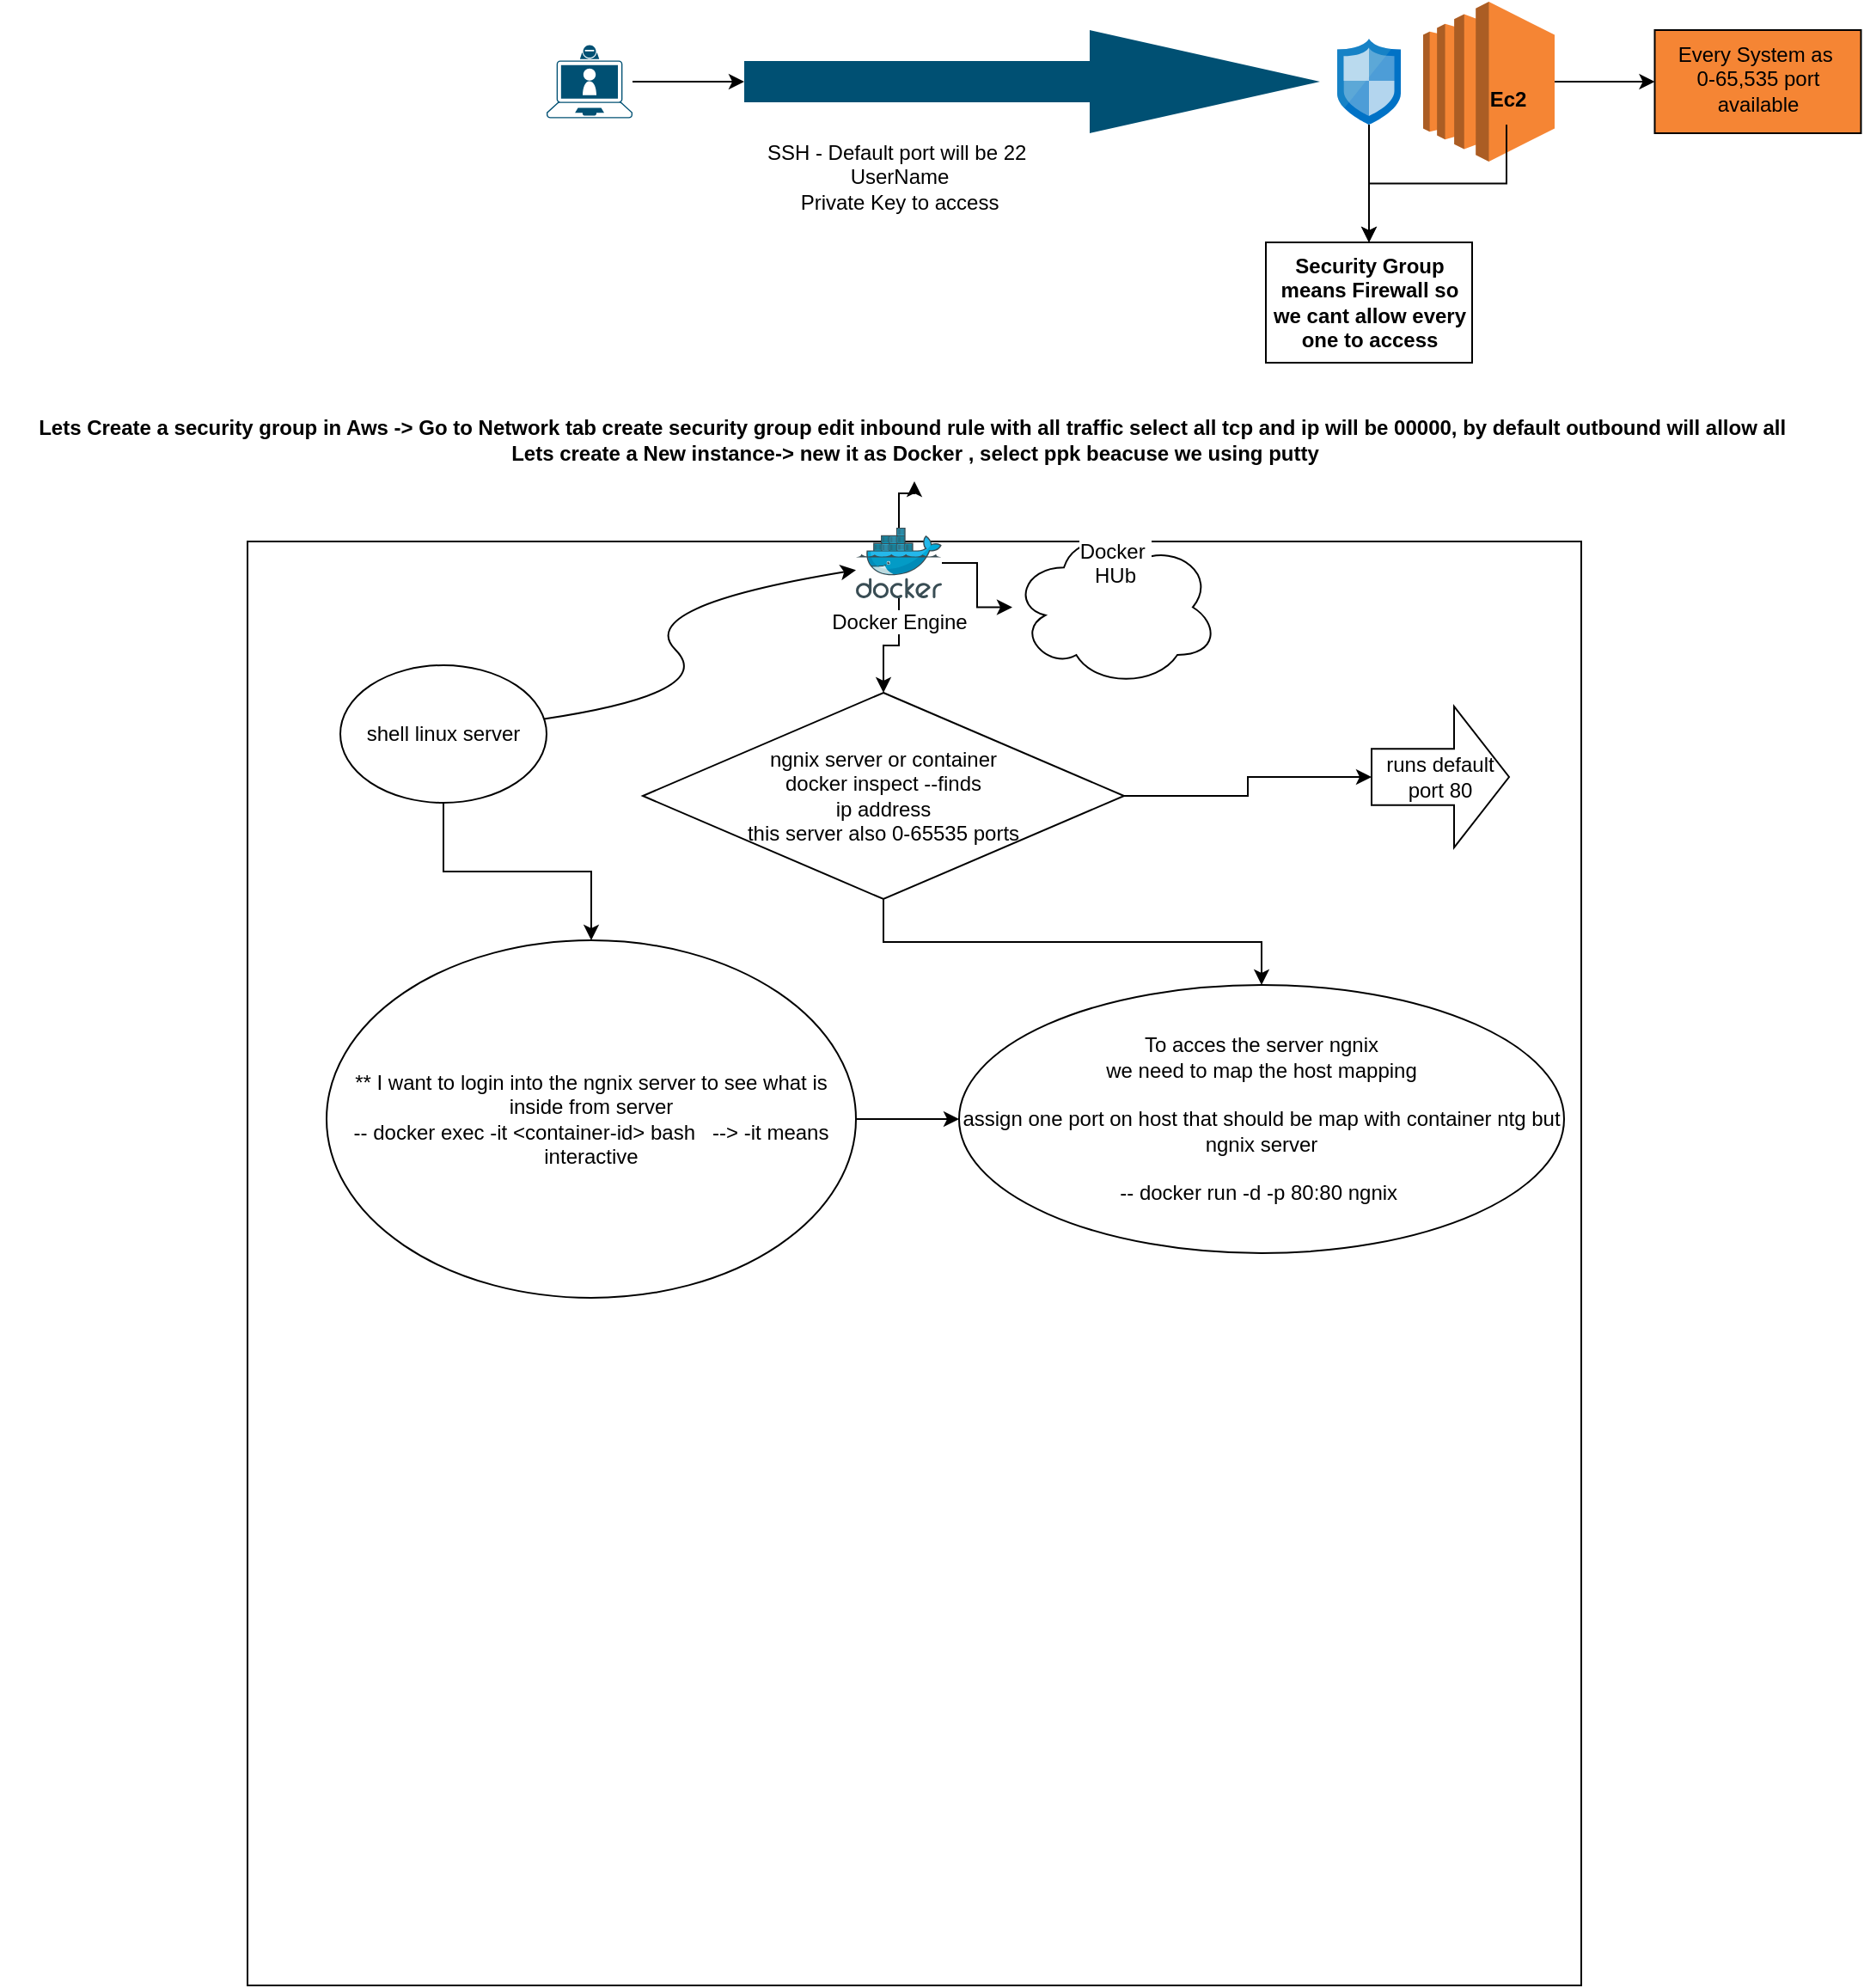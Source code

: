 <mxfile version="21.0.4" type="github">
  <diagram name="Page-1" id="L6VVG-bHco9pqmqwcU4Q">
    <mxGraphModel dx="1877" dy="491" grid="1" gridSize="8" guides="1" tooltips="1" connect="1" arrows="1" fold="1" page="1" pageScale="1" pageWidth="827" pageHeight="1169" math="0" shadow="0">
      <root>
        <mxCell id="0" />
        <mxCell id="1" parent="0" />
        <mxCell id="pfIPBjNjW6CxKwXD6fMm-16" value="" style="edgeStyle=orthogonalEdgeStyle;rounded=0;orthogonalLoop=1;jettySize=auto;html=1;" edge="1" parent="1" source="pfIPBjNjW6CxKwXD6fMm-1" target="pfIPBjNjW6CxKwXD6fMm-15">
          <mxGeometry relative="1" as="geometry" />
        </mxCell>
        <mxCell id="pfIPBjNjW6CxKwXD6fMm-1" value="" style="outlineConnect=0;dashed=0;verticalLabelPosition=bottom;verticalAlign=top;align=center;html=1;shape=mxgraph.aws3.ec2;fillColor=#F58534;gradientColor=none;" vertex="1" parent="1">
          <mxGeometry x="710" y="30" width="76.5" height="93" as="geometry" />
        </mxCell>
        <mxCell id="pfIPBjNjW6CxKwXD6fMm-14" value="" style="edgeStyle=orthogonalEdgeStyle;rounded=0;orthogonalLoop=1;jettySize=auto;html=1;" edge="1" parent="1" source="pfIPBjNjW6CxKwXD6fMm-2" target="pfIPBjNjW6CxKwXD6fMm-4">
          <mxGeometry relative="1" as="geometry" />
        </mxCell>
        <mxCell id="pfIPBjNjW6CxKwXD6fMm-2" value="&lt;b&gt;Ec2&lt;/b&gt;" style="text;html=1;align=center;verticalAlign=middle;resizable=0;points=[];autosize=1;strokeColor=none;fillColor=none;" vertex="1" parent="1">
          <mxGeometry x="738.5" y="71.5" width="40" height="30" as="geometry" />
        </mxCell>
        <mxCell id="pfIPBjNjW6CxKwXD6fMm-5" value="" style="edgeStyle=orthogonalEdgeStyle;rounded=0;orthogonalLoop=1;jettySize=auto;html=1;" edge="1" parent="1" source="pfIPBjNjW6CxKwXD6fMm-3" target="pfIPBjNjW6CxKwXD6fMm-4">
          <mxGeometry relative="1" as="geometry" />
        </mxCell>
        <mxCell id="pfIPBjNjW6CxKwXD6fMm-3" value="" style="sketch=0;aspect=fixed;html=1;points=[];align=center;image;fontSize=12;image=img/lib/mscae/Network_Security_Groups_Classic.svg;" vertex="1" parent="1">
          <mxGeometry x="660" y="51.5" width="37" height="50" as="geometry" />
        </mxCell>
        <mxCell id="pfIPBjNjW6CxKwXD6fMm-4" value="Security Group means Firewall so we cant allow every one to access" style="whiteSpace=wrap;html=1;verticalAlign=top;sketch=0;labelBackgroundColor=default;fontStyle=1" vertex="1" parent="1">
          <mxGeometry x="618.5" y="170" width="120" height="70" as="geometry" />
        </mxCell>
        <mxCell id="pfIPBjNjW6CxKwXD6fMm-11" value="" style="edgeStyle=orthogonalEdgeStyle;rounded=0;orthogonalLoop=1;jettySize=auto;html=1;" edge="1" parent="1" source="pfIPBjNjW6CxKwXD6fMm-9" target="pfIPBjNjW6CxKwXD6fMm-10">
          <mxGeometry relative="1" as="geometry" />
        </mxCell>
        <mxCell id="pfIPBjNjW6CxKwXD6fMm-9" value="" style="points=[[0.13,0.225,0],[0.5,0,0],[0.87,0.225,0],[0.885,0.5,0],[0.985,0.99,0],[0.5,1,0],[0.015,0.99,0],[0.115,0.5,0]];verticalLabelPosition=bottom;sketch=0;html=1;verticalAlign=top;aspect=fixed;align=center;pointerEvents=1;shape=mxgraph.cisco19.laptop_video_client;fillColor=#005073;strokeColor=none;" vertex="1" parent="1">
          <mxGeometry x="200" y="55.25" width="50" height="42.5" as="geometry" />
        </mxCell>
        <mxCell id="pfIPBjNjW6CxKwXD6fMm-10" value="" style="shape=singleArrow;whiteSpace=wrap;html=1;arrowWidth=0.4;arrowSize=0.4;verticalAlign=top;fillColor=#005073;strokeColor=none;sketch=0;" vertex="1" parent="1">
          <mxGeometry x="315" y="46.5" width="335" height="60" as="geometry" />
        </mxCell>
        <mxCell id="pfIPBjNjW6CxKwXD6fMm-12" value="SSH - Default port will be 22&amp;nbsp;&lt;br&gt;UserName&lt;br&gt;Private Key to access" style="text;html=1;align=center;verticalAlign=middle;resizable=0;points=[];autosize=1;strokeColor=none;fillColor=none;" vertex="1" parent="1">
          <mxGeometry x="315" y="101.5" width="180" height="60" as="geometry" />
        </mxCell>
        <mxCell id="pfIPBjNjW6CxKwXD6fMm-13" value="Lets Create a security group in Aws -&amp;gt; Go to Network tab create security group edit inbound rule with all traffic select all tcp and ip will be 00000, by default outbound will allow all&lt;span style=&quot;white-space: pre; font-size: 12px;&quot;&gt;	&lt;/span&gt;&lt;br&gt;Lets create a New instance-&amp;gt; new it as Docker , select ppk beacuse we using putty" style="text;html=1;align=center;verticalAlign=middle;resizable=0;points=[];autosize=1;strokeColor=none;fillColor=none;fontStyle=1;fontSize=12;" vertex="1" parent="1">
          <mxGeometry x="-118" y="261" width="1064" height="48" as="geometry" />
        </mxCell>
        <mxCell id="pfIPBjNjW6CxKwXD6fMm-15" value="Every System as&amp;nbsp;&lt;br&gt;0-65,535 port available" style="whiteSpace=wrap;html=1;verticalAlign=top;fillColor=#F58534;dashed=0;gradientColor=none;" vertex="1" parent="1">
          <mxGeometry x="844.75" y="46.5" width="120" height="60" as="geometry" />
        </mxCell>
        <mxCell id="pfIPBjNjW6CxKwXD6fMm-17" value="" style="rounded=0;whiteSpace=wrap;html=1;" vertex="1" parent="1">
          <mxGeometry x="26" y="344" width="776" height="840" as="geometry" />
        </mxCell>
        <mxCell id="pfIPBjNjW6CxKwXD6fMm-33" value="" style="edgeStyle=orthogonalEdgeStyle;rounded=0;orthogonalLoop=1;jettySize=auto;html=1;" edge="1" parent="1" source="pfIPBjNjW6CxKwXD6fMm-18" target="pfIPBjNjW6CxKwXD6fMm-32">
          <mxGeometry relative="1" as="geometry" />
        </mxCell>
        <mxCell id="pfIPBjNjW6CxKwXD6fMm-18" value="shell linux server" style="ellipse;whiteSpace=wrap;html=1;" vertex="1" parent="1">
          <mxGeometry x="80" y="416" width="120" height="80" as="geometry" />
        </mxCell>
        <mxCell id="pfIPBjNjW6CxKwXD6fMm-25" value="" style="edgeStyle=orthogonalEdgeStyle;rounded=0;orthogonalLoop=1;jettySize=auto;html=1;" edge="1" parent="1" source="pfIPBjNjW6CxKwXD6fMm-19" target="pfIPBjNjW6CxKwXD6fMm-24">
          <mxGeometry relative="1" as="geometry" />
        </mxCell>
        <mxCell id="pfIPBjNjW6CxKwXD6fMm-26" value="" style="edgeStyle=orthogonalEdgeStyle;rounded=0;orthogonalLoop=1;jettySize=auto;html=1;" edge="1" parent="1" source="pfIPBjNjW6CxKwXD6fMm-19" target="pfIPBjNjW6CxKwXD6fMm-20">
          <mxGeometry relative="1" as="geometry" />
        </mxCell>
        <mxCell id="pfIPBjNjW6CxKwXD6fMm-29" value="" style="edgeStyle=orthogonalEdgeStyle;rounded=0;orthogonalLoop=1;jettySize=auto;html=1;" edge="1" parent="1" source="pfIPBjNjW6CxKwXD6fMm-19" target="pfIPBjNjW6CxKwXD6fMm-13">
          <mxGeometry relative="1" as="geometry" />
        </mxCell>
        <mxCell id="pfIPBjNjW6CxKwXD6fMm-19" value="Docker Engine" style="sketch=0;aspect=fixed;html=1;points=[];align=center;image;fontSize=12;image=img/lib/mscae/Docker.svg;" vertex="1" parent="1">
          <mxGeometry x="380" y="336" width="50" height="41" as="geometry" />
        </mxCell>
        <mxCell id="pfIPBjNjW6CxKwXD6fMm-22" value="" style="edgeStyle=orthogonalEdgeStyle;rounded=0;orthogonalLoop=1;jettySize=auto;html=1;" edge="1" parent="1" source="pfIPBjNjW6CxKwXD6fMm-20" target="pfIPBjNjW6CxKwXD6fMm-21">
          <mxGeometry relative="1" as="geometry" />
        </mxCell>
        <mxCell id="pfIPBjNjW6CxKwXD6fMm-31" value="" style="edgeStyle=orthogonalEdgeStyle;rounded=0;orthogonalLoop=1;jettySize=auto;html=1;" edge="1" parent="1" source="pfIPBjNjW6CxKwXD6fMm-20" target="pfIPBjNjW6CxKwXD6fMm-30">
          <mxGeometry relative="1" as="geometry" />
        </mxCell>
        <mxCell id="pfIPBjNjW6CxKwXD6fMm-20" value="ngnix server or container&lt;br&gt;docker inspect --finds&lt;br&gt;ip address&lt;br&gt;this server also 0-65535 ports" style="rhombus;whiteSpace=wrap;html=1;" vertex="1" parent="1">
          <mxGeometry x="256" y="432" width="280" height="120" as="geometry" />
        </mxCell>
        <mxCell id="pfIPBjNjW6CxKwXD6fMm-21" value="runs default port 80" style="shape=singleArrow;whiteSpace=wrap;html=1;arrowWidth=0.4;arrowSize=0.4;" vertex="1" parent="1">
          <mxGeometry x="680" y="440" width="80" height="82" as="geometry" />
        </mxCell>
        <mxCell id="pfIPBjNjW6CxKwXD6fMm-23" value="" style="curved=1;endArrow=classic;html=1;rounded=0;" edge="1" parent="1" source="pfIPBjNjW6CxKwXD6fMm-18" target="pfIPBjNjW6CxKwXD6fMm-19">
          <mxGeometry width="50" height="50" relative="1" as="geometry">
            <mxPoint x="250" y="432" as="sourcePoint" />
            <mxPoint x="300" y="382" as="targetPoint" />
            <Array as="points">
              <mxPoint x="300" y="432" />
              <mxPoint x="250" y="382" />
            </Array>
          </mxGeometry>
        </mxCell>
        <mxCell id="pfIPBjNjW6CxKwXD6fMm-24" value="Docker&amp;nbsp;&lt;br&gt;HUb" style="ellipse;shape=cloud;whiteSpace=wrap;html=1;verticalAlign=top;sketch=0;labelBackgroundColor=default;" vertex="1" parent="1">
          <mxGeometry x="471" y="336" width="120" height="92.5" as="geometry" />
        </mxCell>
        <mxCell id="pfIPBjNjW6CxKwXD6fMm-30" value="To acces the server ngnix&lt;br&gt;we need to map the host mapping&lt;br&gt;&lt;br&gt;assign one port on host that should be map with container ntg but ngnix server&lt;br&gt;&lt;br&gt;-- docker run -d -p 80:80 ngnix&amp;nbsp;" style="ellipse;whiteSpace=wrap;html=1;" vertex="1" parent="1">
          <mxGeometry x="440" y="602" width="352" height="156" as="geometry" />
        </mxCell>
        <mxCell id="pfIPBjNjW6CxKwXD6fMm-36" value="" style="edgeStyle=orthogonalEdgeStyle;rounded=0;orthogonalLoop=1;jettySize=auto;html=1;" edge="1" parent="1" source="pfIPBjNjW6CxKwXD6fMm-32" target="pfIPBjNjW6CxKwXD6fMm-30">
          <mxGeometry relative="1" as="geometry" />
        </mxCell>
        <mxCell id="pfIPBjNjW6CxKwXD6fMm-32" value="&lt;div&gt;** I want to login into the ngnix server to see what is inside from server&lt;/div&gt;&lt;div&gt;			-- docker exec -it &amp;lt;container-id&amp;gt; bash&amp;nbsp; &amp;nbsp;--&amp;gt; -it means interactive&lt;/div&gt;" style="ellipse;whiteSpace=wrap;html=1;" vertex="1" parent="1">
          <mxGeometry x="72" y="576" width="308" height="208" as="geometry" />
        </mxCell>
      </root>
    </mxGraphModel>
  </diagram>
</mxfile>

